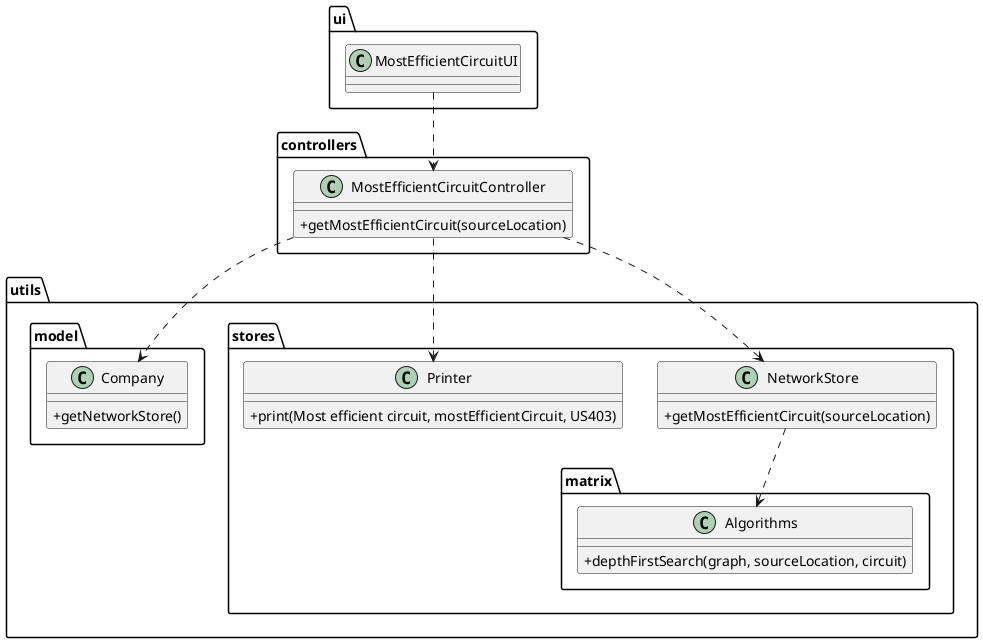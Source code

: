 @startuml
'https://plantuml.com/class-diagram

skinparam classAttributeIconSize 0

package "ui" {
class MostEfficientCircuitUI{
}
}

package "controllers" {
class MostEfficientCircuitController{
+getMostEfficientCircuit(sourceLocation)
}
}
package utils{
package "stores"{
class NetworkStore{
+getMostEfficientCircuit(sourceLocation)
}

package "matrix"{
class Algorithms{
+depthFirstSearch(graph, sourceLocation, circuit)
}
}

class Printer{
+print(Most efficient circuit, mostEfficientCircuit, US403)
}
}
package "model"{
class Company{
+getNetworkStore()
}

}

MostEfficientCircuitUI ..> MostEfficientCircuitController
MostEfficientCircuitController ..> Company
MostEfficientCircuitController ..> NetworkStore
MostEfficientCircuitController ..> Printer
NetworkStore ..> Algorithms

@enduml